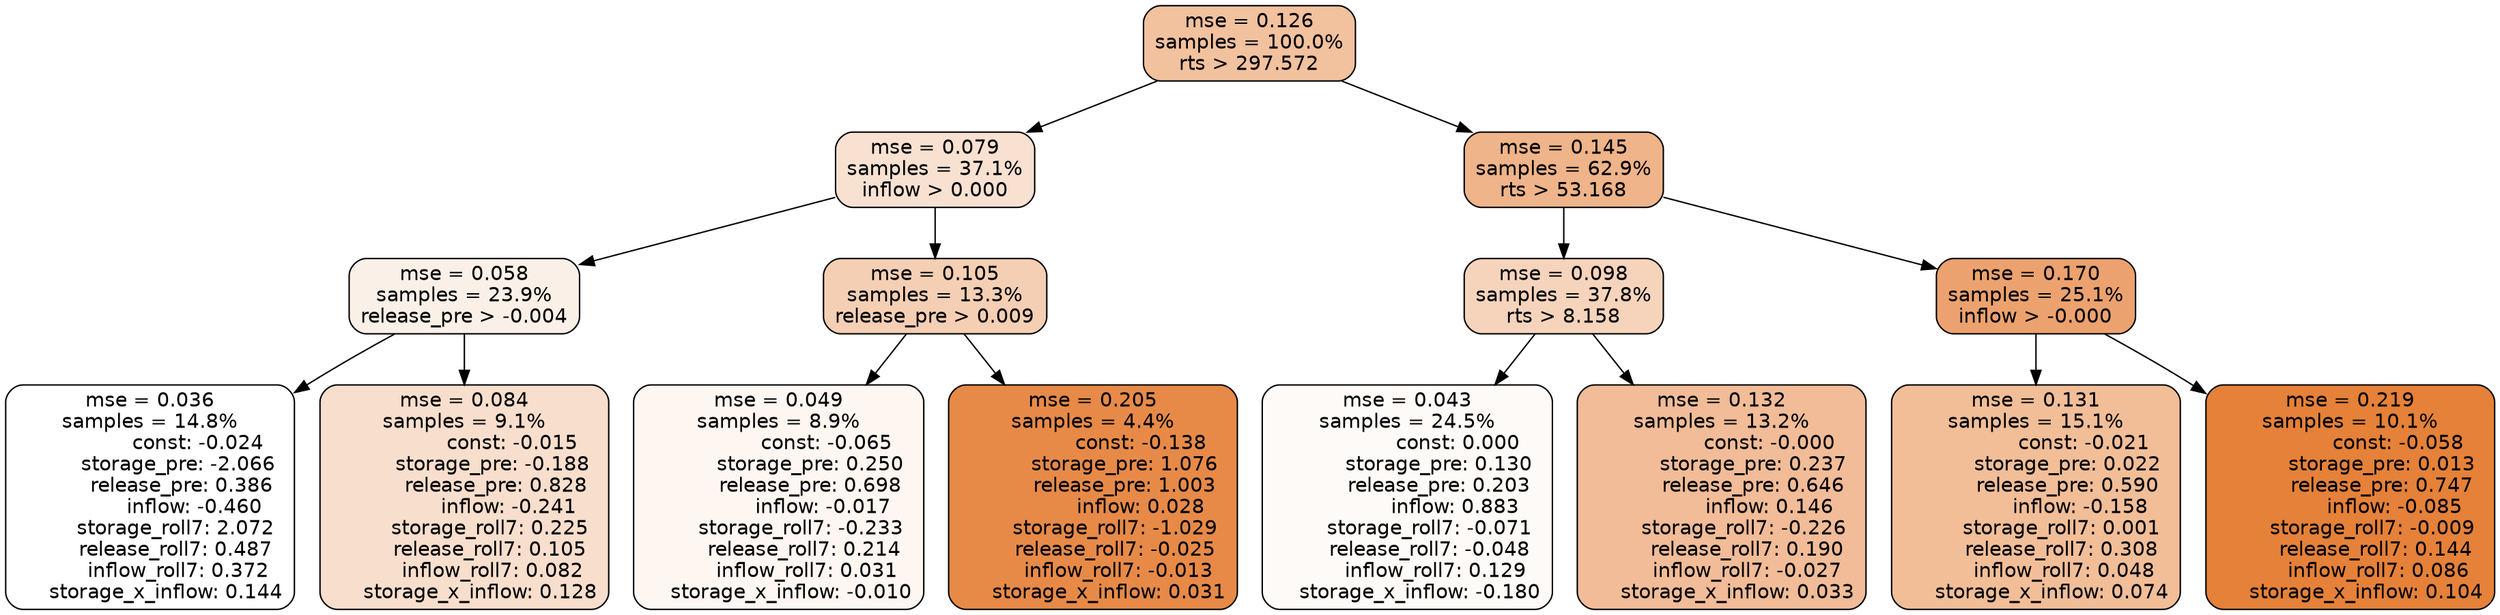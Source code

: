 digraph tree {
node [shape=rectangle, style="filled, rounded", color="black", fontname=helvetica] ;
edge [fontname=helvetica] ;
	"0" [label="mse = 0.126
samples = 100.0%
rts > 297.572", fillcolor="#f2c19e"]
	"8" [label="mse = 0.079
samples = 37.1%
inflow > 0.000", fillcolor="#f8e1d1"]
	"1" [label="mse = 0.145
samples = 62.9%
rts > 53.168", fillcolor="#efb489"]
	"9" [label="mse = 0.058
samples = 23.9%
release_pre > -0.004", fillcolor="#fbf0e7"]
	"12" [label="mse = 0.105
samples = 13.3%
release_pre > 0.009", fillcolor="#f5cfb4"]
	"2" [label="mse = 0.098
samples = 37.8%
rts > 8.158", fillcolor="#f6d4bc"]
	"5" [label="mse = 0.170
samples = 25.1%
inflow > -0.000", fillcolor="#eca26e"]
	"10" [label="mse = 0.036
samples = 14.8%
               const: -0.024
         storage_pre: -2.066
          release_pre: 0.386
              inflow: -0.460
        storage_roll7: 2.072
        release_roll7: 0.487
         inflow_roll7: 0.372
     storage_x_inflow: 0.144", fillcolor="#ffffff"]
	"11" [label="mse = 0.084
samples = 9.1%
               const: -0.015
         storage_pre: -0.188
          release_pre: 0.828
              inflow: -0.241
        storage_roll7: 0.225
        release_roll7: 0.105
         inflow_roll7: 0.082
     storage_x_inflow: 0.128", fillcolor="#f8decc"]
	"13" [label="mse = 0.049
samples = 8.9%
               const: -0.065
          storage_pre: 0.250
          release_pre: 0.698
              inflow: -0.017
       storage_roll7: -0.233
        release_roll7: 0.214
         inflow_roll7: 0.031
    storage_x_inflow: -0.010", fillcolor="#fdf6f1"]
	"14" [label="mse = 0.205
samples = 4.4%
               const: -0.138
          storage_pre: 1.076
          release_pre: 1.003
               inflow: 0.028
       storage_roll7: -1.029
       release_roll7: -0.025
        inflow_roll7: -0.013
     storage_x_inflow: 0.031", fillcolor="#e78a48"]
	"3" [label="mse = 0.043
samples = 24.5%
                const: 0.000
          storage_pre: 0.130
          release_pre: 0.203
               inflow: 0.883
       storage_roll7: -0.071
       release_roll7: -0.048
         inflow_roll7: 0.129
    storage_x_inflow: -0.180", fillcolor="#fefaf7"]
	"4" [label="mse = 0.132
samples = 13.2%
               const: -0.000
          storage_pre: 0.237
          release_pre: 0.646
               inflow: 0.146
       storage_roll7: -0.226
        release_roll7: 0.190
        inflow_roll7: -0.027
     storage_x_inflow: 0.033", fillcolor="#f1bc97"]
	"6" [label="mse = 0.131
samples = 15.1%
               const: -0.021
          storage_pre: 0.022
          release_pre: 0.590
              inflow: -0.158
        storage_roll7: 0.001
        release_roll7: 0.308
         inflow_roll7: 0.048
     storage_x_inflow: 0.074", fillcolor="#f1be98"]
	"7" [label="mse = 0.219
samples = 10.1%
               const: -0.058
          storage_pre: 0.013
          release_pre: 0.747
              inflow: -0.085
       storage_roll7: -0.009
        release_roll7: 0.144
         inflow_roll7: 0.086
     storage_x_inflow: 0.104", fillcolor="#e58139"]

	"0" -> "1"
	"0" -> "8"
	"8" -> "9"
	"8" -> "12"
	"1" -> "2"
	"1" -> "5"
	"9" -> "10"
	"9" -> "11"
	"12" -> "13"
	"12" -> "14"
	"2" -> "3"
	"2" -> "4"
	"5" -> "6"
	"5" -> "7"
}